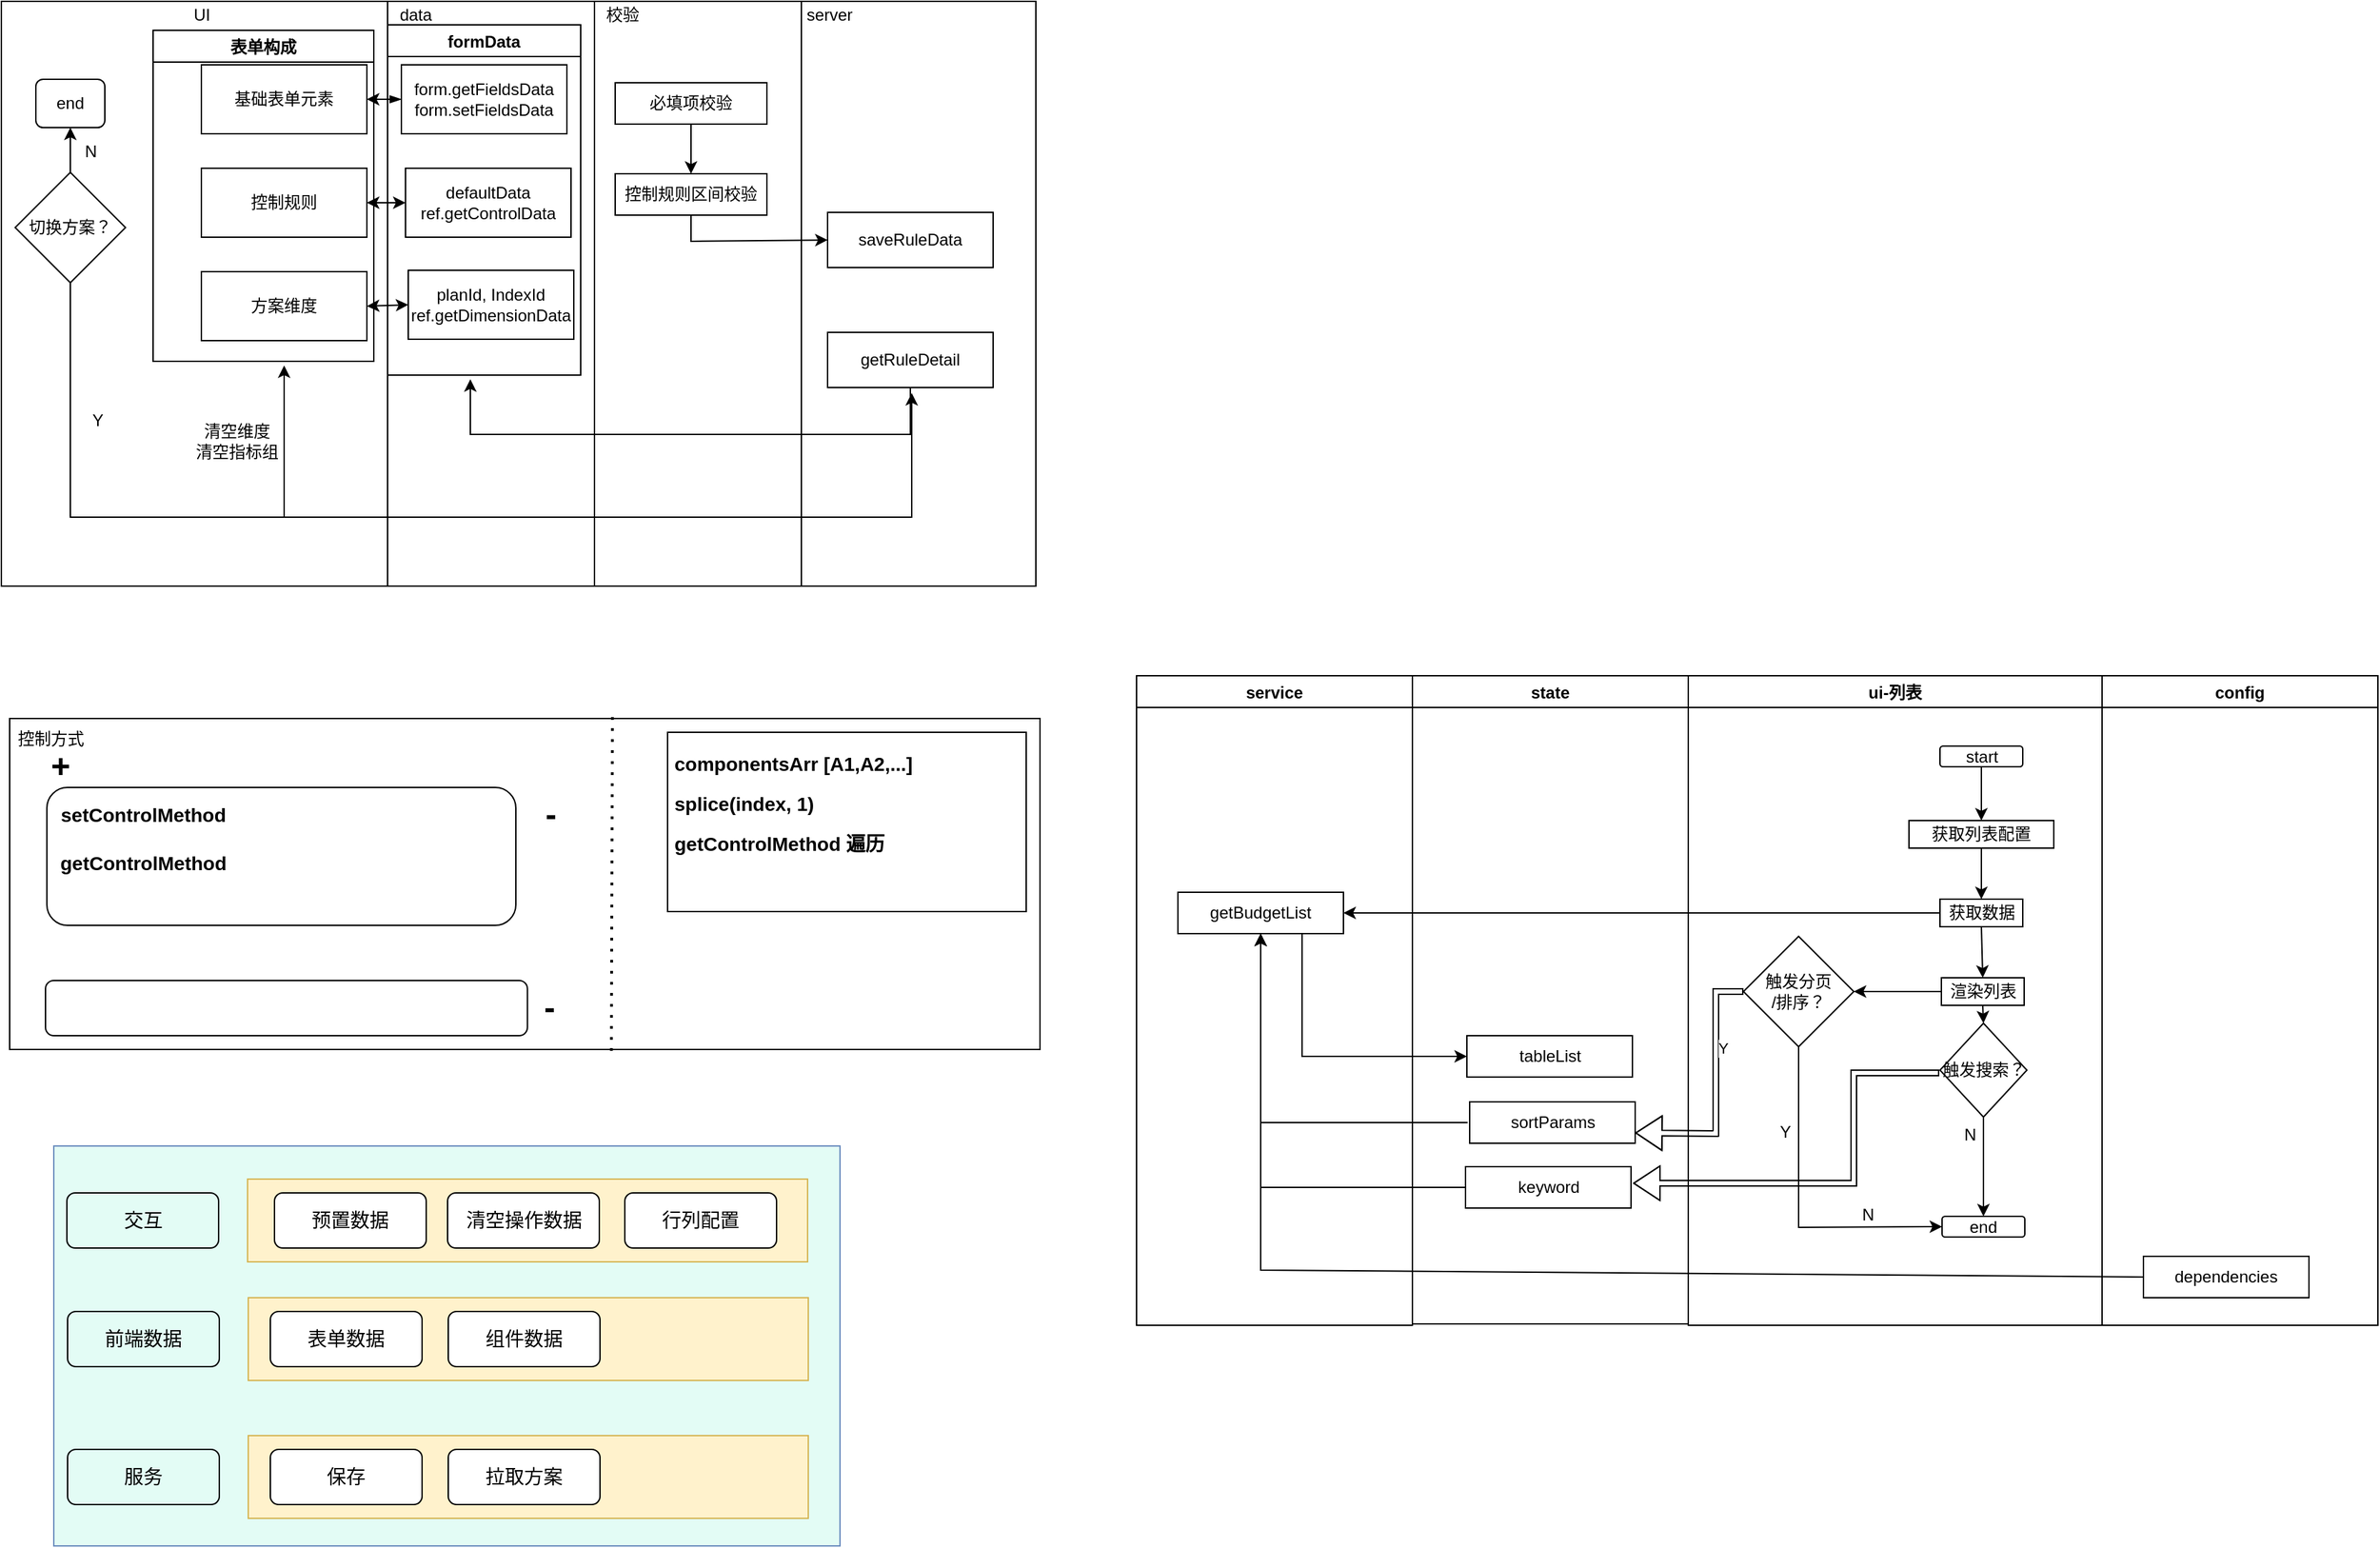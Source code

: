 <mxfile version="16.2.7" type="github">
  <diagram id="qfpWXhSrhyYfTMMbuBGT" name="Page-1">
    <mxGraphModel dx="1426" dy="794" grid="1" gridSize="10" guides="1" tooltips="1" connect="1" arrows="1" fold="1" page="1" pageScale="1" pageWidth="827" pageHeight="1169" math="0" shadow="0">
      <root>
        <mxCell id="0" />
        <mxCell id="1" parent="0" />
        <mxCell id="ocRCpTibMpe3HXO2Mhpm-78" value="" style="rounded=0;whiteSpace=wrap;html=1;fontSize=14;strokeColor=#6c8ebf;fillColor=#E3FCF5;" parent="1" vertex="1">
          <mxGeometry x="115" y="860" width="570" height="290" as="geometry" />
        </mxCell>
        <mxCell id="ocRCpTibMpe3HXO2Mhpm-30" value="" style="rounded=0;whiteSpace=wrap;html=1;fontSize=12;strokeColor=default;fillColor=none;" parent="1" vertex="1">
          <mxGeometry x="83" y="550" width="747" height="240" as="geometry" />
        </mxCell>
        <mxCell id="ocRCpTibMpe3HXO2Mhpm-31" value="控制方式" style="text;html=1;strokeColor=none;fillColor=none;align=center;verticalAlign=middle;whiteSpace=wrap;rounded=0;fontSize=12;" parent="1" vertex="1">
          <mxGeometry x="83" y="550" width="60" height="30" as="geometry" />
        </mxCell>
        <mxCell id="ocRCpTibMpe3HXO2Mhpm-36" value="&lt;font style=&quot;font-size: 24px&quot;&gt;&lt;b&gt;+&lt;/b&gt;&lt;/font&gt;" style="text;html=1;strokeColor=none;fillColor=none;align=center;verticalAlign=middle;whiteSpace=wrap;rounded=0;fontSize=12;" parent="1" vertex="1">
          <mxGeometry x="90" y="570" width="60" height="30" as="geometry" />
        </mxCell>
        <mxCell id="ocRCpTibMpe3HXO2Mhpm-43" value="" style="endArrow=none;dashed=1;html=1;dashPattern=1 3;strokeWidth=2;rounded=0;fontSize=24;fillColor=default;entryX=0.585;entryY=-0.008;entryDx=0;entryDy=0;exitX=0.584;exitY=1.004;exitDx=0;exitDy=0;entryPerimeter=0;exitPerimeter=0;" parent="1" source="ocRCpTibMpe3HXO2Mhpm-30" target="ocRCpTibMpe3HXO2Mhpm-30" edge="1">
          <mxGeometry width="50" height="50" relative="1" as="geometry">
            <mxPoint x="630" y="640" as="sourcePoint" />
            <mxPoint x="680" y="590" as="targetPoint" />
          </mxGeometry>
        </mxCell>
        <mxCell id="ocRCpTibMpe3HXO2Mhpm-33" value="" style="rounded=1;whiteSpace=wrap;html=1;fontSize=12;strokeColor=default;fillColor=default;" parent="1" vertex="1">
          <mxGeometry x="110" y="600" width="340" height="100" as="geometry" />
        </mxCell>
        <mxCell id="ocRCpTibMpe3HXO2Mhpm-37" value="&lt;font style=&quot;font-size: 24px&quot;&gt;&lt;b&gt;-&lt;/b&gt;&lt;/font&gt;" style="text;html=1;strokeColor=none;fillColor=none;align=center;verticalAlign=middle;whiteSpace=wrap;rounded=0;fontSize=12;" parent="1" vertex="1">
          <mxGeometry x="451.25" y="605" width="48.75" height="30" as="geometry" />
        </mxCell>
        <mxCell id="ocRCpTibMpe3HXO2Mhpm-51" value="&lt;h1&gt;&lt;span style=&quot;font-size: 14px&quot;&gt;componentsArr [A1,A2,...]&lt;br&gt;splice(index, 1)&lt;br&gt;getControlMethod 遍历&lt;/span&gt;&lt;/h1&gt;" style="text;html=1;strokeColor=default;fillColor=none;spacing=5;spacingTop=-20;whiteSpace=wrap;overflow=hidden;rounded=0;" parent="1" vertex="1">
          <mxGeometry x="560" y="560" width="260" height="130" as="geometry" />
        </mxCell>
        <mxCell id="ocRCpTibMpe3HXO2Mhpm-53" value="" style="group" parent="1" vertex="1" connectable="0">
          <mxGeometry x="109" y="740" width="390" height="40" as="geometry" />
        </mxCell>
        <mxCell id="ocRCpTibMpe3HXO2Mhpm-45" value="" style="rounded=1;whiteSpace=wrap;html=1;fontSize=12;strokeColor=default;fillColor=default;" parent="ocRCpTibMpe3HXO2Mhpm-53" vertex="1">
          <mxGeometry width="349.375" height="40" as="geometry" />
        </mxCell>
        <mxCell id="ocRCpTibMpe3HXO2Mhpm-46" value="&lt;font style=&quot;font-size: 24px&quot;&gt;&lt;b&gt;-&lt;/b&gt;&lt;/font&gt;" style="text;html=1;strokeColor=none;fillColor=none;align=center;verticalAlign=middle;whiteSpace=wrap;rounded=0;fontSize=12;" parent="ocRCpTibMpe3HXO2Mhpm-53" vertex="1">
          <mxGeometry x="341.25" y="5" width="48.75" height="30" as="geometry" />
        </mxCell>
        <mxCell id="ocRCpTibMpe3HXO2Mhpm-54" value="&lt;h1 style=&quot;text-align: left&quot;&gt;&lt;span style=&quot;font-size: 14px&quot;&gt;setControlMethod&lt;/span&gt;&lt;/h1&gt;" style="text;html=1;strokeColor=none;fillColor=none;align=center;verticalAlign=middle;whiteSpace=wrap;rounded=0;fontSize=14;" parent="1" vertex="1">
          <mxGeometry x="150" y="600" width="60" height="30" as="geometry" />
        </mxCell>
        <mxCell id="ocRCpTibMpe3HXO2Mhpm-55" value="&lt;h1 style=&quot;text-align: left&quot;&gt;&lt;span style=&quot;font-size: 14px&quot;&gt;getControlMethod&lt;/span&gt;&lt;/h1&gt;" style="text;html=1;strokeColor=none;fillColor=none;align=center;verticalAlign=middle;whiteSpace=wrap;rounded=0;fontSize=14;" parent="1" vertex="1">
          <mxGeometry x="150" y="635" width="60" height="30" as="geometry" />
        </mxCell>
        <mxCell id="ocRCpTibMpe3HXO2Mhpm-79" value="" style="group" parent="1" vertex="1" connectable="0">
          <mxGeometry x="124.5" y="884" width="537.5" height="246" as="geometry" />
        </mxCell>
        <mxCell id="ocRCpTibMpe3HXO2Mhpm-69" value="" style="group" parent="ocRCpTibMpe3HXO2Mhpm-79" vertex="1" connectable="0">
          <mxGeometry width="537" height="60" as="geometry" />
        </mxCell>
        <mxCell id="ocRCpTibMpe3HXO2Mhpm-63" value="" style="rounded=0;whiteSpace=wrap;html=1;fontSize=14;strokeColor=#d6b656;fillColor=#fff2cc;" parent="ocRCpTibMpe3HXO2Mhpm-69" vertex="1">
          <mxGeometry x="131" width="406" height="60" as="geometry" />
        </mxCell>
        <mxCell id="ocRCpTibMpe3HXO2Mhpm-58" value="行列配置" style="rounded=1;whiteSpace=wrap;html=1;fontSize=14;strokeColor=default;fillColor=default;" parent="ocRCpTibMpe3HXO2Mhpm-69" vertex="1">
          <mxGeometry x="404.5" y="10" width="110" height="40" as="geometry" />
        </mxCell>
        <mxCell id="ocRCpTibMpe3HXO2Mhpm-60" value="交互" style="rounded=1;whiteSpace=wrap;html=1;fontSize=14;strokeColor=default;fillColor=none;" parent="ocRCpTibMpe3HXO2Mhpm-69" vertex="1">
          <mxGeometry y="10" width="110" height="40" as="geometry" />
        </mxCell>
        <mxCell id="ocRCpTibMpe3HXO2Mhpm-61" value="清空操作数据" style="rounded=1;whiteSpace=wrap;html=1;fontSize=14;strokeColor=default;fillColor=default;" parent="ocRCpTibMpe3HXO2Mhpm-69" vertex="1">
          <mxGeometry x="276" y="10" width="110" height="40" as="geometry" />
        </mxCell>
        <mxCell id="ocRCpTibMpe3HXO2Mhpm-72" value="预置数据" style="rounded=1;whiteSpace=wrap;html=1;fontSize=14;strokeColor=default;fillColor=default;" parent="ocRCpTibMpe3HXO2Mhpm-69" vertex="1">
          <mxGeometry x="150.5" y="10" width="110" height="40" as="geometry" />
        </mxCell>
        <mxCell id="ocRCpTibMpe3HXO2Mhpm-70" value="" style="group" parent="ocRCpTibMpe3HXO2Mhpm-79" vertex="1" connectable="0">
          <mxGeometry x="0.5" y="186" width="537" height="60" as="geometry" />
        </mxCell>
        <mxCell id="ocRCpTibMpe3HXO2Mhpm-64" value="服务" style="rounded=1;whiteSpace=wrap;html=1;fontSize=14;strokeColor=default;fillColor=none;" parent="ocRCpTibMpe3HXO2Mhpm-70" vertex="1">
          <mxGeometry y="10" width="110" height="40" as="geometry" />
        </mxCell>
        <mxCell id="ocRCpTibMpe3HXO2Mhpm-66" value="" style="rounded=0;whiteSpace=wrap;html=1;fontSize=14;strokeColor=#d6b656;fillColor=#fff2cc;" parent="ocRCpTibMpe3HXO2Mhpm-70" vertex="1">
          <mxGeometry x="131" width="406" height="60" as="geometry" />
        </mxCell>
        <mxCell id="ocRCpTibMpe3HXO2Mhpm-67" value="保存" style="rounded=1;whiteSpace=wrap;html=1;fontSize=14;strokeColor=default;fillColor=default;" parent="ocRCpTibMpe3HXO2Mhpm-70" vertex="1">
          <mxGeometry x="147" y="10" width="110" height="40" as="geometry" />
        </mxCell>
        <mxCell id="ocRCpTibMpe3HXO2Mhpm-68" value="拉取方案" style="rounded=1;whiteSpace=wrap;html=1;fontSize=14;strokeColor=default;fillColor=default;" parent="ocRCpTibMpe3HXO2Mhpm-70" vertex="1">
          <mxGeometry x="276" y="10" width="110" height="40" as="geometry" />
        </mxCell>
        <mxCell id="ocRCpTibMpe3HXO2Mhpm-73" value="" style="group" parent="ocRCpTibMpe3HXO2Mhpm-79" vertex="1" connectable="0">
          <mxGeometry x="0.5" y="86" width="537" height="60" as="geometry" />
        </mxCell>
        <mxCell id="ocRCpTibMpe3HXO2Mhpm-74" value="前端数据" style="rounded=1;whiteSpace=wrap;html=1;fontSize=14;strokeColor=default;fillColor=none;" parent="ocRCpTibMpe3HXO2Mhpm-73" vertex="1">
          <mxGeometry y="10" width="110" height="40" as="geometry" />
        </mxCell>
        <mxCell id="ocRCpTibMpe3HXO2Mhpm-75" value="" style="rounded=0;whiteSpace=wrap;html=1;fontSize=14;strokeColor=#d6b656;fillColor=#fff2cc;" parent="ocRCpTibMpe3HXO2Mhpm-73" vertex="1">
          <mxGeometry x="131" width="406" height="60" as="geometry" />
        </mxCell>
        <mxCell id="ocRCpTibMpe3HXO2Mhpm-76" value="表单数据" style="rounded=1;whiteSpace=wrap;html=1;fontSize=14;strokeColor=default;fillColor=default;" parent="ocRCpTibMpe3HXO2Mhpm-73" vertex="1">
          <mxGeometry x="147" y="10" width="110" height="40" as="geometry" />
        </mxCell>
        <mxCell id="ocRCpTibMpe3HXO2Mhpm-77" value="组件数据" style="rounded=1;whiteSpace=wrap;html=1;fontSize=14;strokeColor=default;fillColor=default;" parent="ocRCpTibMpe3HXO2Mhpm-73" vertex="1">
          <mxGeometry x="276" y="10" width="110" height="40" as="geometry" />
        </mxCell>
        <mxCell id="5oGY8zhfFjUprAflUnd5-39" value="service" style="swimlane;strokeColor=default;fillColor=none;" parent="1" vertex="1">
          <mxGeometry x="900" y="519" width="200" height="471" as="geometry" />
        </mxCell>
        <mxCell id="5oGY8zhfFjUprAflUnd5-40" value="&lt;span style=&quot;text-align: left&quot;&gt;getBudgetList&lt;/span&gt;" style="whiteSpace=wrap;html=1;strokeColor=default;fillColor=none;" parent="5oGY8zhfFjUprAflUnd5-39" vertex="1">
          <mxGeometry x="30" y="157" width="120" height="30" as="geometry" />
        </mxCell>
        <mxCell id="5oGY8zhfFjUprAflUnd5-41" style="edgeStyle=orthogonalEdgeStyle;rounded=0;orthogonalLoop=1;jettySize=auto;html=1;exitX=0.5;exitY=1;exitDx=0;exitDy=0;" parent="5oGY8zhfFjUprAflUnd5-39" source="5oGY8zhfFjUprAflUnd5-40" target="5oGY8zhfFjUprAflUnd5-40" edge="1">
          <mxGeometry relative="1" as="geometry" />
        </mxCell>
        <mxCell id="5oGY8zhfFjUprAflUnd5-47" value="ui-列表" style="swimlane;strokeColor=default;fillColor=none;" parent="1" vertex="1">
          <mxGeometry x="1300" y="519" width="300" height="471" as="geometry" />
        </mxCell>
        <mxCell id="5oGY8zhfFjUprAflUnd5-52" value="start" style="rounded=1;whiteSpace=wrap;html=1;strokeColor=default;fillColor=none;" parent="5oGY8zhfFjUprAflUnd5-47" vertex="1">
          <mxGeometry x="182.5" y="51" width="60" height="15" as="geometry" />
        </mxCell>
        <mxCell id="5oGY8zhfFjUprAflUnd5-55" value="获取数据" style="rounded=0;whiteSpace=wrap;html=1;strokeColor=default;fillColor=none;" parent="5oGY8zhfFjUprAflUnd5-47" vertex="1">
          <mxGeometry x="182.5" y="162" width="60" height="20" as="geometry" />
        </mxCell>
        <mxCell id="5oGY8zhfFjUprAflUnd5-56" value="渲染列表" style="rounded=0;whiteSpace=wrap;html=1;strokeColor=default;fillColor=none;" parent="5oGY8zhfFjUprAflUnd5-47" vertex="1">
          <mxGeometry x="183.5" y="219" width="60" height="20" as="geometry" />
        </mxCell>
        <mxCell id="5oGY8zhfFjUprAflUnd5-75" style="edgeStyle=orthogonalEdgeStyle;rounded=0;orthogonalLoop=1;jettySize=auto;html=1;exitX=0.5;exitY=1;exitDx=0;exitDy=0;entryX=0.5;entryY=0;entryDx=0;entryDy=0;" parent="5oGY8zhfFjUprAflUnd5-47" source="5oGY8zhfFjUprAflUnd5-59" target="5oGY8zhfFjUprAflUnd5-63" edge="1">
          <mxGeometry relative="1" as="geometry" />
        </mxCell>
        <mxCell id="5oGY8zhfFjUprAflUnd5-59" value="触发搜索？" style="rhombus;whiteSpace=wrap;html=1;strokeColor=default;fillColor=none;" parent="5oGY8zhfFjUprAflUnd5-47" vertex="1">
          <mxGeometry x="182.5" y="252" width="63" height="68" as="geometry" />
        </mxCell>
        <mxCell id="5oGY8zhfFjUprAflUnd5-61" value="触发分页&lt;br&gt;/排序？" style="rhombus;whiteSpace=wrap;html=1;strokeColor=default;fillColor=none;" parent="5oGY8zhfFjUprAflUnd5-47" vertex="1">
          <mxGeometry x="40" y="189" width="80" height="80" as="geometry" />
        </mxCell>
        <mxCell id="5oGY8zhfFjUprAflUnd5-63" value="end" style="rounded=1;whiteSpace=wrap;html=1;strokeColor=default;fillColor=none;" parent="5oGY8zhfFjUprAflUnd5-47" vertex="1">
          <mxGeometry x="184" y="392" width="60" height="15" as="geometry" />
        </mxCell>
        <mxCell id="5oGY8zhfFjUprAflUnd5-64" value="获取列表配置" style="rounded=0;whiteSpace=wrap;html=1;strokeColor=default;fillColor=none;" parent="5oGY8zhfFjUprAflUnd5-47" vertex="1">
          <mxGeometry x="160" y="105" width="105" height="20" as="geometry" />
        </mxCell>
        <mxCell id="5oGY8zhfFjUprAflUnd5-66" value="" style="endArrow=classic;html=1;rounded=0;exitX=0.5;exitY=1;exitDx=0;exitDy=0;entryX=0.5;entryY=0;entryDx=0;entryDy=0;" parent="5oGY8zhfFjUprAflUnd5-47" source="5oGY8zhfFjUprAflUnd5-52" target="5oGY8zhfFjUprAflUnd5-64" edge="1">
          <mxGeometry width="50" height="50" relative="1" as="geometry">
            <mxPoint x="130" y="111" as="sourcePoint" />
            <mxPoint x="180" y="61" as="targetPoint" />
          </mxGeometry>
        </mxCell>
        <mxCell id="5oGY8zhfFjUprAflUnd5-67" value="" style="endArrow=classic;html=1;rounded=0;exitX=0.5;exitY=1;exitDx=0;exitDy=0;entryX=0.5;entryY=0;entryDx=0;entryDy=0;" parent="5oGY8zhfFjUprAflUnd5-47" source="5oGY8zhfFjUprAflUnd5-64" target="5oGY8zhfFjUprAflUnd5-55" edge="1">
          <mxGeometry width="50" height="50" relative="1" as="geometry">
            <mxPoint x="130" y="111" as="sourcePoint" />
            <mxPoint x="180" y="61" as="targetPoint" />
          </mxGeometry>
        </mxCell>
        <mxCell id="5oGY8zhfFjUprAflUnd5-69" value="" style="endArrow=classic;html=1;rounded=0;exitX=0.5;exitY=1;exitDx=0;exitDy=0;entryX=0.5;entryY=0;entryDx=0;entryDy=0;" parent="5oGY8zhfFjUprAflUnd5-47" source="5oGY8zhfFjUprAflUnd5-55" target="5oGY8zhfFjUprAflUnd5-56" edge="1">
          <mxGeometry width="50" height="50" relative="1" as="geometry">
            <mxPoint x="406" y="114" as="sourcePoint" />
            <mxPoint x="407" y="151" as="targetPoint" />
          </mxGeometry>
        </mxCell>
        <mxCell id="5oGY8zhfFjUprAflUnd5-70" value="" style="endArrow=classic;html=1;rounded=0;exitX=0.5;exitY=1;exitDx=0;exitDy=0;entryX=0.5;entryY=0;entryDx=0;entryDy=0;" parent="5oGY8zhfFjUprAflUnd5-47" source="5oGY8zhfFjUprAflUnd5-56" target="5oGY8zhfFjUprAflUnd5-59" edge="1">
          <mxGeometry width="50" height="50" relative="1" as="geometry">
            <mxPoint x="407" y="171" as="sourcePoint" />
            <mxPoint x="408" y="208" as="targetPoint" />
          </mxGeometry>
        </mxCell>
        <mxCell id="5oGY8zhfFjUprAflUnd5-82" value="" style="endArrow=classic;html=1;rounded=0;exitX=0;exitY=0.5;exitDx=0;exitDy=0;entryX=1;entryY=0.5;entryDx=0;entryDy=0;" parent="5oGY8zhfFjUprAflUnd5-47" source="5oGY8zhfFjUprAflUnd5-56" target="5oGY8zhfFjUprAflUnd5-61" edge="1">
          <mxGeometry width="50" height="50" relative="1" as="geometry">
            <mxPoint x="-170" y="161" as="sourcePoint" />
            <mxPoint x="-120" y="111" as="targetPoint" />
          </mxGeometry>
        </mxCell>
        <mxCell id="5oGY8zhfFjUprAflUnd5-84" value="" style="endArrow=classic;html=1;rounded=0;exitX=0.5;exitY=1;exitDx=0;exitDy=0;entryX=0;entryY=0.5;entryDx=0;entryDy=0;" parent="5oGY8zhfFjUprAflUnd5-47" source="5oGY8zhfFjUprAflUnd5-61" target="5oGY8zhfFjUprAflUnd5-63" edge="1">
          <mxGeometry width="50" height="50" relative="1" as="geometry">
            <mxPoint x="-170" y="161" as="sourcePoint" />
            <mxPoint x="-120" y="111" as="targetPoint" />
            <Array as="points">
              <mxPoint x="80" y="400" />
            </Array>
          </mxGeometry>
        </mxCell>
        <mxCell id="5oGY8zhfFjUprAflUnd5-76" value="N" style="text;html=1;align=center;verticalAlign=middle;resizable=0;points=[];autosize=1;strokeColor=none;fillColor=none;" parent="1" vertex="1">
          <mxGeometry x="1494" y="842" width="20" height="20" as="geometry" />
        </mxCell>
        <mxCell id="5oGY8zhfFjUprAflUnd5-42" value="state" style="swimlane;strokeColor=default;fillColor=none;" parent="1" vertex="1">
          <mxGeometry x="1100" y="519" width="200" height="470" as="geometry" />
        </mxCell>
        <mxCell id="5oGY8zhfFjUprAflUnd5-43" value="&lt;span style=&quot;text-align: left&quot;&gt;tableList&lt;/span&gt;" style="whiteSpace=wrap;html=1;strokeColor=default;fillColor=none;" parent="5oGY8zhfFjUprAflUnd5-42" vertex="1">
          <mxGeometry x="39.5" y="261" width="120" height="30" as="geometry" />
        </mxCell>
        <mxCell id="5oGY8zhfFjUprAflUnd5-44" style="edgeStyle=orthogonalEdgeStyle;rounded=0;orthogonalLoop=1;jettySize=auto;html=1;exitX=0.5;exitY=1;exitDx=0;exitDy=0;" parent="5oGY8zhfFjUprAflUnd5-42" source="5oGY8zhfFjUprAflUnd5-43" target="5oGY8zhfFjUprAflUnd5-43" edge="1">
          <mxGeometry relative="1" as="geometry" />
        </mxCell>
        <mxCell id="5oGY8zhfFjUprAflUnd5-45" value="&lt;span style=&quot;text-align: left&quot;&gt;sortParams&lt;/span&gt;" style="whiteSpace=wrap;html=1;strokeColor=default;fillColor=none;" parent="5oGY8zhfFjUprAflUnd5-42" vertex="1">
          <mxGeometry x="41.5" y="309" width="120" height="30" as="geometry" />
        </mxCell>
        <mxCell id="5oGY8zhfFjUprAflUnd5-46" value="&lt;span style=&quot;text-align: left&quot;&gt;keyword&lt;/span&gt;" style="whiteSpace=wrap;html=1;strokeColor=default;fillColor=none;" parent="5oGY8zhfFjUprAflUnd5-42" vertex="1">
          <mxGeometry x="38.5" y="356" width="120" height="30" as="geometry" />
        </mxCell>
        <mxCell id="5oGY8zhfFjUprAflUnd5-77" value="" style="endArrow=classic;html=1;rounded=0;exitX=0;exitY=0.5;exitDx=0;exitDy=0;entryX=1;entryY=0.5;entryDx=0;entryDy=0;" parent="1" source="5oGY8zhfFjUprAflUnd5-55" target="5oGY8zhfFjUprAflUnd5-40" edge="1">
          <mxGeometry width="50" height="50" relative="1" as="geometry">
            <mxPoint x="1130" y="680" as="sourcePoint" />
            <mxPoint x="1180" y="630" as="targetPoint" />
          </mxGeometry>
        </mxCell>
        <mxCell id="5oGY8zhfFjUprAflUnd5-78" value="" style="shape=flexArrow;endArrow=classic;html=1;rounded=0;width=4;" parent="1" edge="1">
          <mxGeometry width="50" height="50" relative="1" as="geometry">
            <mxPoint x="1482" y="807" as="sourcePoint" />
            <mxPoint x="1260" y="887" as="targetPoint" />
            <Array as="points">
              <mxPoint x="1420" y="807" />
              <mxPoint x="1420" y="887" />
            </Array>
          </mxGeometry>
        </mxCell>
        <mxCell id="5oGY8zhfFjUprAflUnd5-79" value="Y" style="text;html=1;align=center;verticalAlign=middle;resizable=0;points=[];autosize=1;strokeColor=none;fillColor=none;" parent="1" vertex="1">
          <mxGeometry x="1360" y="840" width="20" height="20" as="geometry" />
        </mxCell>
        <mxCell id="5oGY8zhfFjUprAflUnd5-83" value="" style="shape=flexArrow;endArrow=classic;html=1;rounded=0;exitX=0;exitY=0.5;exitDx=0;exitDy=0;entryX=1;entryY=0.75;entryDx=0;entryDy=0;width=4;" parent="1" source="5oGY8zhfFjUprAflUnd5-61" target="5oGY8zhfFjUprAflUnd5-45" edge="1">
          <mxGeometry width="50" height="50" relative="1" as="geometry">
            <mxPoint x="1130" y="680" as="sourcePoint" />
            <mxPoint x="1180" y="630" as="targetPoint" />
            <Array as="points">
              <mxPoint x="1320" y="748" />
              <mxPoint x="1320" y="851" />
            </Array>
          </mxGeometry>
        </mxCell>
        <mxCell id="5oGY8zhfFjUprAflUnd5-86" value="Y" style="edgeLabel;html=1;align=center;verticalAlign=middle;resizable=0;points=[];" parent="5oGY8zhfFjUprAflUnd5-83" vertex="1" connectable="0">
          <mxGeometry x="-0.328" y="5" relative="1" as="geometry">
            <mxPoint as="offset" />
          </mxGeometry>
        </mxCell>
        <mxCell id="5oGY8zhfFjUprAflUnd5-85" value="N" style="text;html=1;align=center;verticalAlign=middle;resizable=0;points=[];autosize=1;strokeColor=none;fillColor=none;" parent="1" vertex="1">
          <mxGeometry x="1420" y="900" width="20" height="20" as="geometry" />
        </mxCell>
        <mxCell id="5oGY8zhfFjUprAflUnd5-89" value="" style="endArrow=classic;html=1;rounded=0;entryX=0.5;entryY=1;entryDx=0;entryDy=0;" parent="1" target="5oGY8zhfFjUprAflUnd5-40" edge="1">
          <mxGeometry width="50" height="50" relative="1" as="geometry">
            <mxPoint x="1140" y="843" as="sourcePoint" />
            <mxPoint x="1180" y="630" as="targetPoint" />
            <Array as="points">
              <mxPoint x="1120" y="843" />
              <mxPoint x="990" y="843" />
            </Array>
          </mxGeometry>
        </mxCell>
        <mxCell id="5oGY8zhfFjUprAflUnd5-90" value="" style="endArrow=classic;html=1;rounded=0;exitX=0;exitY=0.5;exitDx=0;exitDy=0;entryX=0.5;entryY=1;entryDx=0;entryDy=0;" parent="1" source="5oGY8zhfFjUprAflUnd5-46" target="5oGY8zhfFjUprAflUnd5-40" edge="1">
          <mxGeometry width="50" height="50" relative="1" as="geometry">
            <mxPoint x="960" y="940" as="sourcePoint" />
            <mxPoint x="1010" y="890" as="targetPoint" />
            <Array as="points">
              <mxPoint x="990" y="890" />
            </Array>
          </mxGeometry>
        </mxCell>
        <mxCell id="5oGY8zhfFjUprAflUnd5-91" value="" style="endArrow=classic;html=1;rounded=0;exitX=0.75;exitY=1;exitDx=0;exitDy=0;entryX=0;entryY=0.5;entryDx=0;entryDy=0;" parent="1" source="5oGY8zhfFjUprAflUnd5-40" target="5oGY8zhfFjUprAflUnd5-43" edge="1">
          <mxGeometry width="50" height="50" relative="1" as="geometry">
            <mxPoint x="1130" y="680" as="sourcePoint" />
            <mxPoint x="1180" y="630" as="targetPoint" />
            <Array as="points">
              <mxPoint x="1020" y="795" />
            </Array>
          </mxGeometry>
        </mxCell>
        <mxCell id="_sy5jYevpZB73Z-xPjcG-2" value="config" style="swimlane;strokeColor=default;fillColor=none;" vertex="1" parent="1">
          <mxGeometry x="1600" y="519" width="200" height="471" as="geometry" />
        </mxCell>
        <mxCell id="_sy5jYevpZB73Z-xPjcG-3" value="&lt;span style=&quot;text-align: left&quot;&gt;dependencies&lt;/span&gt;" style="whiteSpace=wrap;html=1;strokeColor=default;fillColor=none;" vertex="1" parent="_sy5jYevpZB73Z-xPjcG-2">
          <mxGeometry x="30" y="421" width="120" height="30" as="geometry" />
        </mxCell>
        <mxCell id="_sy5jYevpZB73Z-xPjcG-4" style="edgeStyle=orthogonalEdgeStyle;rounded=0;orthogonalLoop=1;jettySize=auto;html=1;exitX=0.5;exitY=1;exitDx=0;exitDy=0;" edge="1" parent="_sy5jYevpZB73Z-xPjcG-2" source="_sy5jYevpZB73Z-xPjcG-3" target="_sy5jYevpZB73Z-xPjcG-3">
          <mxGeometry relative="1" as="geometry" />
        </mxCell>
        <mxCell id="_sy5jYevpZB73Z-xPjcG-5" value="" style="endArrow=classic;html=1;rounded=0;exitX=0;exitY=0.5;exitDx=0;exitDy=0;entryX=0.5;entryY=1;entryDx=0;entryDy=0;" edge="1" parent="1" source="_sy5jYevpZB73Z-xPjcG-3" target="5oGY8zhfFjUprAflUnd5-40">
          <mxGeometry width="50" height="50" relative="1" as="geometry">
            <mxPoint x="1060" y="930" as="sourcePoint" />
            <mxPoint x="1110" y="880" as="targetPoint" />
            <Array as="points">
              <mxPoint x="990" y="950" />
            </Array>
          </mxGeometry>
        </mxCell>
        <mxCell id="_sy5jYevpZB73Z-xPjcG-6" value="" style="rounded=0;whiteSpace=wrap;html=1;fillColor=none;" vertex="1" parent="1">
          <mxGeometry x="77" y="30" width="280" height="424" as="geometry" />
        </mxCell>
        <mxCell id="_sy5jYevpZB73Z-xPjcG-7" value="" style="rounded=0;whiteSpace=wrap;html=1;fillColor=none;" vertex="1" parent="1">
          <mxGeometry x="357" y="30" width="150" height="424" as="geometry" />
        </mxCell>
        <mxCell id="_sy5jYevpZB73Z-xPjcG-9" value="基础表单元素" style="rounded=0;whiteSpace=wrap;html=1;" vertex="1" parent="1">
          <mxGeometry x="222" y="76" width="120" height="50" as="geometry" />
        </mxCell>
        <mxCell id="_sy5jYevpZB73Z-xPjcG-10" value="控制规则" style="rounded=0;whiteSpace=wrap;html=1;" vertex="1" parent="1">
          <mxGeometry x="222" y="151" width="120" height="50" as="geometry" />
        </mxCell>
        <mxCell id="_sy5jYevpZB73Z-xPjcG-11" value="方案维度" style="rounded=0;whiteSpace=wrap;html=1;" vertex="1" parent="1">
          <mxGeometry x="222" y="226" width="120" height="50" as="geometry" />
        </mxCell>
        <mxCell id="_sy5jYevpZB73Z-xPjcG-12" value="UI" style="text;html=1;align=center;verticalAlign=middle;resizable=0;points=[];autosize=1;strokeColor=none;fillColor=none;" vertex="1" parent="1">
          <mxGeometry x="207" y="30" width="30" height="20" as="geometry" />
        </mxCell>
        <mxCell id="_sy5jYevpZB73Z-xPjcG-13" value="data" style="text;html=1;align=center;verticalAlign=middle;resizable=0;points=[];autosize=1;strokeColor=none;fillColor=none;" vertex="1" parent="1">
          <mxGeometry x="357" y="30" width="40" height="20" as="geometry" />
        </mxCell>
        <mxCell id="_sy5jYevpZB73Z-xPjcG-14" value="" style="rounded=0;whiteSpace=wrap;html=1;fillColor=none;" vertex="1" parent="1">
          <mxGeometry x="507" y="30" width="150" height="424" as="geometry" />
        </mxCell>
        <mxCell id="_sy5jYevpZB73Z-xPjcG-15" value="校验" style="text;html=1;align=center;verticalAlign=middle;resizable=0;points=[];autosize=1;strokeColor=none;fillColor=none;" vertex="1" parent="1">
          <mxGeometry x="507" y="30" width="40" height="20" as="geometry" />
        </mxCell>
        <mxCell id="_sy5jYevpZB73Z-xPjcG-17" value="form.getFieldsData&lt;br&gt;form.setFieldsData" style="rounded=0;whiteSpace=wrap;html=1;" vertex="1" parent="1">
          <mxGeometry x="367" y="76" width="120" height="50" as="geometry" />
        </mxCell>
        <mxCell id="_sy5jYevpZB73Z-xPjcG-18" value="defaultData&lt;br&gt;ref.getControlData" style="rounded=0;whiteSpace=wrap;html=1;" vertex="1" parent="1">
          <mxGeometry x="370" y="151" width="120" height="50" as="geometry" />
        </mxCell>
        <mxCell id="_sy5jYevpZB73Z-xPjcG-19" value="planId, IndexId&lt;br&gt;ref.getDimensionData" style="rounded=0;whiteSpace=wrap;html=1;" vertex="1" parent="1">
          <mxGeometry x="372" y="225" width="120" height="50" as="geometry" />
        </mxCell>
        <mxCell id="_sy5jYevpZB73Z-xPjcG-20" value="" style="endArrow=classic;html=1;rounded=0;exitX=0;exitY=0.5;exitDx=0;exitDy=0;entryX=1;entryY=0.5;entryDx=0;entryDy=0;startArrow=blockThin;startFill=1;" edge="1" parent="1" source="_sy5jYevpZB73Z-xPjcG-17" target="_sy5jYevpZB73Z-xPjcG-9">
          <mxGeometry width="50" height="50" relative="1" as="geometry">
            <mxPoint x="317" y="124" as="sourcePoint" />
            <mxPoint x="367" y="74" as="targetPoint" />
          </mxGeometry>
        </mxCell>
        <mxCell id="_sy5jYevpZB73Z-xPjcG-21" value="" style="endArrow=classic;html=1;rounded=0;exitX=0;exitY=0.5;exitDx=0;exitDy=0;entryX=1;entryY=0.5;entryDx=0;entryDy=0;startArrow=classic;startFill=1;" edge="1" parent="1" source="_sy5jYevpZB73Z-xPjcG-18" target="_sy5jYevpZB73Z-xPjcG-10">
          <mxGeometry width="50" height="50" relative="1" as="geometry">
            <mxPoint x="377" y="105" as="sourcePoint" />
            <mxPoint x="352" y="105" as="targetPoint" />
          </mxGeometry>
        </mxCell>
        <mxCell id="_sy5jYevpZB73Z-xPjcG-23" value="" style="endArrow=classic;html=1;rounded=0;exitX=0;exitY=0.5;exitDx=0;exitDy=0;entryX=1;entryY=0.5;entryDx=0;entryDy=0;startArrow=classic;startFill=1;" edge="1" parent="1" source="_sy5jYevpZB73Z-xPjcG-19" target="_sy5jYevpZB73Z-xPjcG-11">
          <mxGeometry width="50" height="50" relative="1" as="geometry">
            <mxPoint x="380" y="180" as="sourcePoint" />
            <mxPoint x="352" y="180" as="targetPoint" />
          </mxGeometry>
        </mxCell>
        <mxCell id="_sy5jYevpZB73Z-xPjcG-24" value="必填项校验&lt;br&gt;" style="text;html=1;align=center;verticalAlign=middle;whiteSpace=wrap;rounded=0;fillColor=default;strokeColor=default;" vertex="1" parent="1">
          <mxGeometry x="522" y="89" width="110" height="30" as="geometry" />
        </mxCell>
        <mxCell id="_sy5jYevpZB73Z-xPjcG-25" value="控制规则区间校验" style="text;html=1;align=center;verticalAlign=middle;whiteSpace=wrap;rounded=0;fillColor=default;strokeColor=default;" vertex="1" parent="1">
          <mxGeometry x="522" y="155" width="110" height="30" as="geometry" />
        </mxCell>
        <mxCell id="_sy5jYevpZB73Z-xPjcG-26" value="" style="rounded=0;whiteSpace=wrap;html=1;fillColor=none;" vertex="1" parent="1">
          <mxGeometry x="657" y="30" width="170" height="424" as="geometry" />
        </mxCell>
        <mxCell id="_sy5jYevpZB73Z-xPjcG-27" value="server" style="text;html=1;align=center;verticalAlign=middle;resizable=0;points=[];autosize=1;strokeColor=none;fillColor=none;" vertex="1" parent="1">
          <mxGeometry x="652" y="30" width="50" height="20" as="geometry" />
        </mxCell>
        <mxCell id="_sy5jYevpZB73Z-xPjcG-28" value="&lt;span&gt;getRuleDetail&lt;/span&gt;" style="rounded=0;whiteSpace=wrap;html=1;strokeColor=default;fillColor=default;" vertex="1" parent="1">
          <mxGeometry x="676" y="270" width="120" height="40" as="geometry" />
        </mxCell>
        <mxCell id="_sy5jYevpZB73Z-xPjcG-30" value="" style="endArrow=classic;html=1;rounded=0;exitX=0.5;exitY=1;exitDx=0;exitDy=0;entryX=0.5;entryY=0;entryDx=0;entryDy=0;" edge="1" parent="1" source="_sy5jYevpZB73Z-xPjcG-24" target="_sy5jYevpZB73Z-xPjcG-25">
          <mxGeometry width="50" height="50" relative="1" as="geometry">
            <mxPoint x="317" y="124" as="sourcePoint" />
            <mxPoint x="367" y="74" as="targetPoint" />
          </mxGeometry>
        </mxCell>
        <mxCell id="_sy5jYevpZB73Z-xPjcG-31" value="&lt;span&gt;saveRuleData&lt;/span&gt;" style="rounded=0;whiteSpace=wrap;html=1;strokeColor=default;fillColor=default;" vertex="1" parent="1">
          <mxGeometry x="676" y="183" width="120" height="40" as="geometry" />
        </mxCell>
        <mxCell id="_sy5jYevpZB73Z-xPjcG-32" value="" style="endArrow=classic;html=1;rounded=0;exitX=0.5;exitY=1;exitDx=0;exitDy=0;entryX=0;entryY=0.5;entryDx=0;entryDy=0;" edge="1" parent="1" source="_sy5jYevpZB73Z-xPjcG-25" target="_sy5jYevpZB73Z-xPjcG-31">
          <mxGeometry width="50" height="50" relative="1" as="geometry">
            <mxPoint x="317" y="124" as="sourcePoint" />
            <mxPoint x="367" y="74" as="targetPoint" />
            <Array as="points">
              <mxPoint x="577" y="204" />
            </Array>
          </mxGeometry>
        </mxCell>
        <mxCell id="_sy5jYevpZB73Z-xPjcG-34" value="formData" style="swimlane;strokeColor=default;fillColor=default;" vertex="1" parent="1">
          <mxGeometry x="357" y="47" width="140" height="254" as="geometry" />
        </mxCell>
        <mxCell id="_sy5jYevpZB73Z-xPjcG-35" value="" style="endArrow=classic;html=1;rounded=0;exitX=0.5;exitY=1;exitDx=0;exitDy=0;" edge="1" parent="1" source="_sy5jYevpZB73Z-xPjcG-28">
          <mxGeometry width="50" height="50" relative="1" as="geometry">
            <mxPoint x="317" y="124" as="sourcePoint" />
            <mxPoint x="417" y="304" as="targetPoint" />
            <Array as="points">
              <mxPoint x="736" y="344" />
              <mxPoint x="417" y="344" />
            </Array>
          </mxGeometry>
        </mxCell>
        <mxCell id="_sy5jYevpZB73Z-xPjcG-36" value="表单构成" style="swimlane;strokeColor=default;fillColor=default;" vertex="1" parent="1">
          <mxGeometry x="187" y="51" width="160" height="240" as="geometry" />
        </mxCell>
        <mxCell id="_sy5jYevpZB73Z-xPjcG-37" value="切换方案？" style="rhombus;whiteSpace=wrap;html=1;strokeColor=default;fillColor=default;" vertex="1" parent="1">
          <mxGeometry x="87" y="154" width="80" height="80" as="geometry" />
        </mxCell>
        <mxCell id="_sy5jYevpZB73Z-xPjcG-38" value="" style="endArrow=classic;html=1;rounded=0;exitX=0.5;exitY=1;exitDx=0;exitDy=0;" edge="1" parent="1" source="_sy5jYevpZB73Z-xPjcG-37">
          <mxGeometry width="50" height="50" relative="1" as="geometry">
            <mxPoint x="117" y="284" as="sourcePoint" />
            <mxPoint x="737" y="314" as="targetPoint" />
            <Array as="points">
              <mxPoint x="127" y="404" />
              <mxPoint x="737" y="404" />
            </Array>
          </mxGeometry>
        </mxCell>
        <mxCell id="_sy5jYevpZB73Z-xPjcG-39" value="Y" style="text;html=1;strokeColor=none;fillColor=none;align=center;verticalAlign=middle;whiteSpace=wrap;rounded=0;" vertex="1" parent="1">
          <mxGeometry x="117" y="319" width="60" height="30" as="geometry" />
        </mxCell>
        <mxCell id="_sy5jYevpZB73Z-xPjcG-40" value="N" style="text;html=1;strokeColor=none;fillColor=none;align=center;verticalAlign=middle;whiteSpace=wrap;rounded=0;" vertex="1" parent="1">
          <mxGeometry x="112" y="124" width="60" height="30" as="geometry" />
        </mxCell>
        <mxCell id="_sy5jYevpZB73Z-xPjcG-41" value="end" style="rounded=1;whiteSpace=wrap;html=1;strokeColor=default;fillColor=default;" vertex="1" parent="1">
          <mxGeometry x="102" y="86.5" width="50" height="35" as="geometry" />
        </mxCell>
        <mxCell id="_sy5jYevpZB73Z-xPjcG-42" value="" style="endArrow=classic;html=1;rounded=0;exitX=0.5;exitY=0;exitDx=0;exitDy=0;entryX=0.5;entryY=1;entryDx=0;entryDy=0;" edge="1" parent="1" source="_sy5jYevpZB73Z-xPjcG-37" target="_sy5jYevpZB73Z-xPjcG-41">
          <mxGeometry width="50" height="50" relative="1" as="geometry">
            <mxPoint x="317" y="124" as="sourcePoint" />
            <mxPoint x="367" y="74" as="targetPoint" />
          </mxGeometry>
        </mxCell>
        <mxCell id="_sy5jYevpZB73Z-xPjcG-43" value="" style="endArrow=classic;html=1;rounded=0;" edge="1" parent="1">
          <mxGeometry width="50" height="50" relative="1" as="geometry">
            <mxPoint x="282" y="404" as="sourcePoint" />
            <mxPoint x="282" y="294" as="targetPoint" />
          </mxGeometry>
        </mxCell>
        <mxCell id="_sy5jYevpZB73Z-xPjcG-44" value="清空维度&lt;br&gt;清空指标组" style="text;html=1;strokeColor=none;fillColor=none;align=center;verticalAlign=middle;whiteSpace=wrap;rounded=0;" vertex="1" parent="1">
          <mxGeometry x="209" y="334" width="78" height="30" as="geometry" />
        </mxCell>
      </root>
    </mxGraphModel>
  </diagram>
</mxfile>

